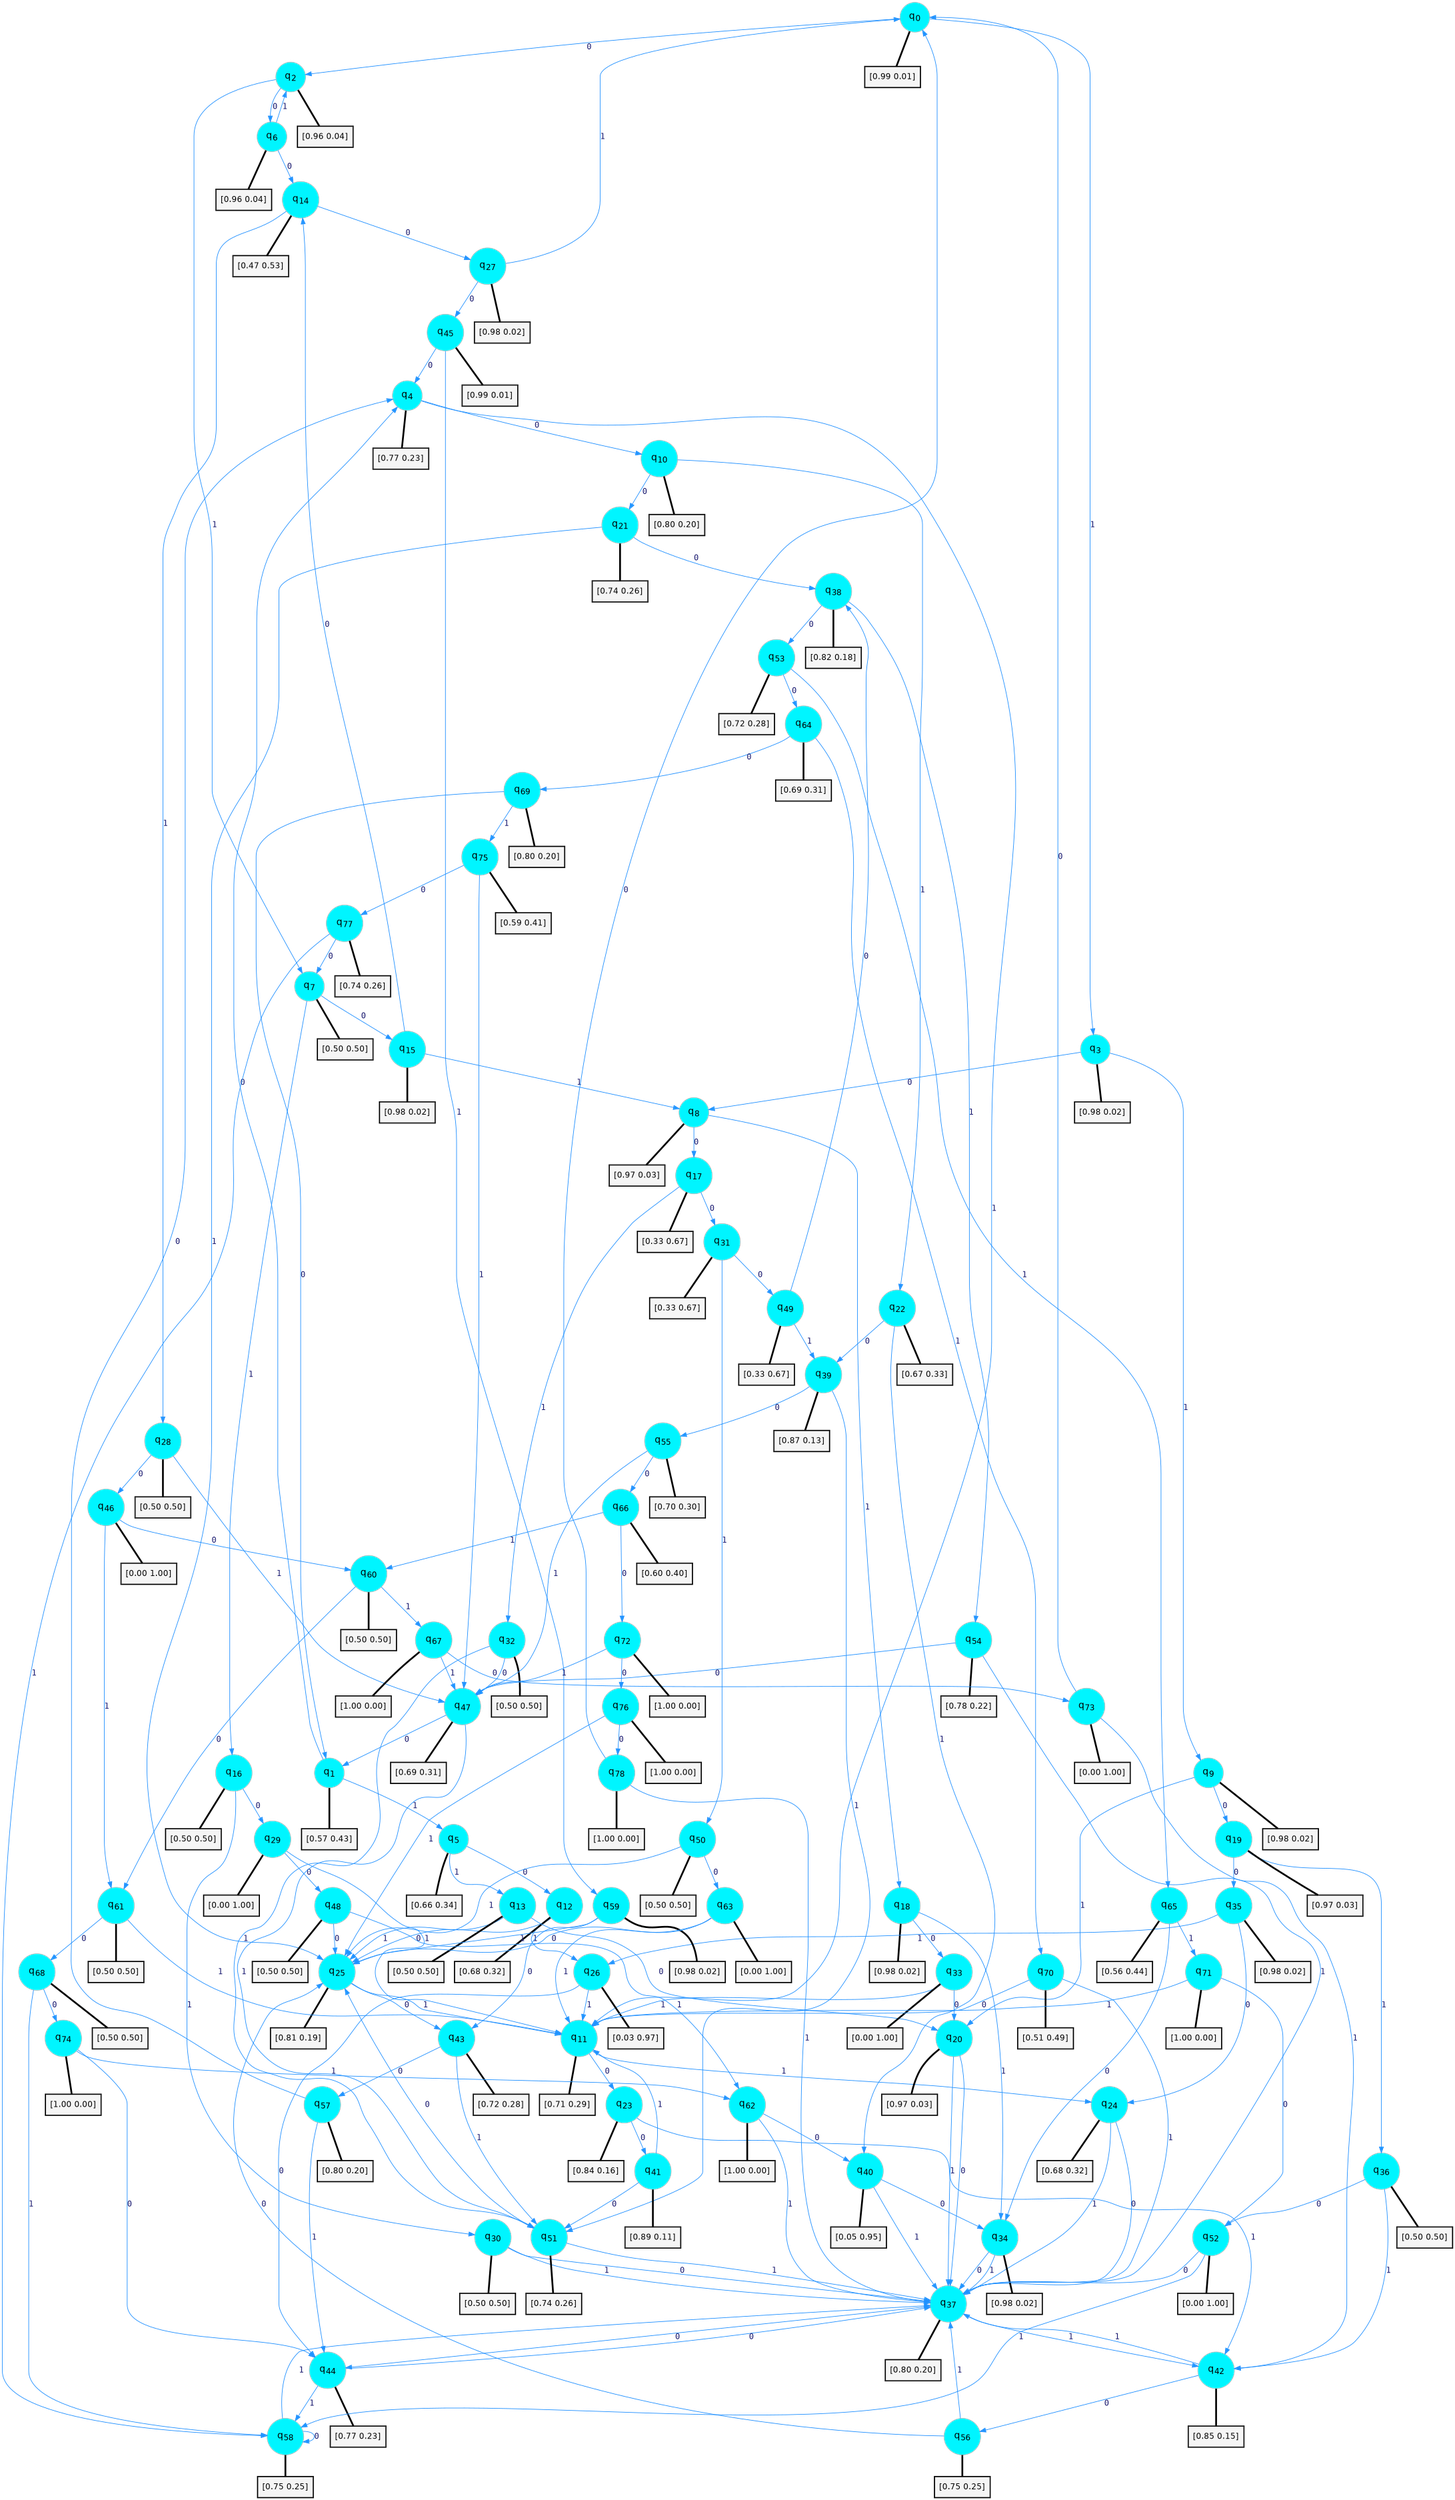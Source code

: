 digraph G {
graph [
bgcolor=transparent, dpi=300, rankdir=TD, size="40,25"];
node [
color=gray, fillcolor=turquoise1, fontcolor=black, fontname=Helvetica, fontsize=16, fontweight=bold, shape=circle, style=filled];
edge [
arrowsize=1, color=dodgerblue1, fontcolor=midnightblue, fontname=courier, fontweight=bold, penwidth=1, style=solid, weight=20];
0[label=<q<SUB>0</SUB>>];
1[label=<q<SUB>1</SUB>>];
2[label=<q<SUB>2</SUB>>];
3[label=<q<SUB>3</SUB>>];
4[label=<q<SUB>4</SUB>>];
5[label=<q<SUB>5</SUB>>];
6[label=<q<SUB>6</SUB>>];
7[label=<q<SUB>7</SUB>>];
8[label=<q<SUB>8</SUB>>];
9[label=<q<SUB>9</SUB>>];
10[label=<q<SUB>10</SUB>>];
11[label=<q<SUB>11</SUB>>];
12[label=<q<SUB>12</SUB>>];
13[label=<q<SUB>13</SUB>>];
14[label=<q<SUB>14</SUB>>];
15[label=<q<SUB>15</SUB>>];
16[label=<q<SUB>16</SUB>>];
17[label=<q<SUB>17</SUB>>];
18[label=<q<SUB>18</SUB>>];
19[label=<q<SUB>19</SUB>>];
20[label=<q<SUB>20</SUB>>];
21[label=<q<SUB>21</SUB>>];
22[label=<q<SUB>22</SUB>>];
23[label=<q<SUB>23</SUB>>];
24[label=<q<SUB>24</SUB>>];
25[label=<q<SUB>25</SUB>>];
26[label=<q<SUB>26</SUB>>];
27[label=<q<SUB>27</SUB>>];
28[label=<q<SUB>28</SUB>>];
29[label=<q<SUB>29</SUB>>];
30[label=<q<SUB>30</SUB>>];
31[label=<q<SUB>31</SUB>>];
32[label=<q<SUB>32</SUB>>];
33[label=<q<SUB>33</SUB>>];
34[label=<q<SUB>34</SUB>>];
35[label=<q<SUB>35</SUB>>];
36[label=<q<SUB>36</SUB>>];
37[label=<q<SUB>37</SUB>>];
38[label=<q<SUB>38</SUB>>];
39[label=<q<SUB>39</SUB>>];
40[label=<q<SUB>40</SUB>>];
41[label=<q<SUB>41</SUB>>];
42[label=<q<SUB>42</SUB>>];
43[label=<q<SUB>43</SUB>>];
44[label=<q<SUB>44</SUB>>];
45[label=<q<SUB>45</SUB>>];
46[label=<q<SUB>46</SUB>>];
47[label=<q<SUB>47</SUB>>];
48[label=<q<SUB>48</SUB>>];
49[label=<q<SUB>49</SUB>>];
50[label=<q<SUB>50</SUB>>];
51[label=<q<SUB>51</SUB>>];
52[label=<q<SUB>52</SUB>>];
53[label=<q<SUB>53</SUB>>];
54[label=<q<SUB>54</SUB>>];
55[label=<q<SUB>55</SUB>>];
56[label=<q<SUB>56</SUB>>];
57[label=<q<SUB>57</SUB>>];
58[label=<q<SUB>58</SUB>>];
59[label=<q<SUB>59</SUB>>];
60[label=<q<SUB>60</SUB>>];
61[label=<q<SUB>61</SUB>>];
62[label=<q<SUB>62</SUB>>];
63[label=<q<SUB>63</SUB>>];
64[label=<q<SUB>64</SUB>>];
65[label=<q<SUB>65</SUB>>];
66[label=<q<SUB>66</SUB>>];
67[label=<q<SUB>67</SUB>>];
68[label=<q<SUB>68</SUB>>];
69[label=<q<SUB>69</SUB>>];
70[label=<q<SUB>70</SUB>>];
71[label=<q<SUB>71</SUB>>];
72[label=<q<SUB>72</SUB>>];
73[label=<q<SUB>73</SUB>>];
74[label=<q<SUB>74</SUB>>];
75[label=<q<SUB>75</SUB>>];
76[label=<q<SUB>76</SUB>>];
77[label=<q<SUB>77</SUB>>];
78[label=<q<SUB>78</SUB>>];
79[label="[0.99 0.01]", shape=box,fontcolor=black, fontname=Helvetica, fontsize=14, penwidth=2, fillcolor=whitesmoke,color=black];
80[label="[0.57 0.43]", shape=box,fontcolor=black, fontname=Helvetica, fontsize=14, penwidth=2, fillcolor=whitesmoke,color=black];
81[label="[0.96 0.04]", shape=box,fontcolor=black, fontname=Helvetica, fontsize=14, penwidth=2, fillcolor=whitesmoke,color=black];
82[label="[0.98 0.02]", shape=box,fontcolor=black, fontname=Helvetica, fontsize=14, penwidth=2, fillcolor=whitesmoke,color=black];
83[label="[0.77 0.23]", shape=box,fontcolor=black, fontname=Helvetica, fontsize=14, penwidth=2, fillcolor=whitesmoke,color=black];
84[label="[0.66 0.34]", shape=box,fontcolor=black, fontname=Helvetica, fontsize=14, penwidth=2, fillcolor=whitesmoke,color=black];
85[label="[0.96 0.04]", shape=box,fontcolor=black, fontname=Helvetica, fontsize=14, penwidth=2, fillcolor=whitesmoke,color=black];
86[label="[0.50 0.50]", shape=box,fontcolor=black, fontname=Helvetica, fontsize=14, penwidth=2, fillcolor=whitesmoke,color=black];
87[label="[0.97 0.03]", shape=box,fontcolor=black, fontname=Helvetica, fontsize=14, penwidth=2, fillcolor=whitesmoke,color=black];
88[label="[0.98 0.02]", shape=box,fontcolor=black, fontname=Helvetica, fontsize=14, penwidth=2, fillcolor=whitesmoke,color=black];
89[label="[0.80 0.20]", shape=box,fontcolor=black, fontname=Helvetica, fontsize=14, penwidth=2, fillcolor=whitesmoke,color=black];
90[label="[0.71 0.29]", shape=box,fontcolor=black, fontname=Helvetica, fontsize=14, penwidth=2, fillcolor=whitesmoke,color=black];
91[label="[0.68 0.32]", shape=box,fontcolor=black, fontname=Helvetica, fontsize=14, penwidth=2, fillcolor=whitesmoke,color=black];
92[label="[0.50 0.50]", shape=box,fontcolor=black, fontname=Helvetica, fontsize=14, penwidth=2, fillcolor=whitesmoke,color=black];
93[label="[0.47 0.53]", shape=box,fontcolor=black, fontname=Helvetica, fontsize=14, penwidth=2, fillcolor=whitesmoke,color=black];
94[label="[0.98 0.02]", shape=box,fontcolor=black, fontname=Helvetica, fontsize=14, penwidth=2, fillcolor=whitesmoke,color=black];
95[label="[0.50 0.50]", shape=box,fontcolor=black, fontname=Helvetica, fontsize=14, penwidth=2, fillcolor=whitesmoke,color=black];
96[label="[0.33 0.67]", shape=box,fontcolor=black, fontname=Helvetica, fontsize=14, penwidth=2, fillcolor=whitesmoke,color=black];
97[label="[0.98 0.02]", shape=box,fontcolor=black, fontname=Helvetica, fontsize=14, penwidth=2, fillcolor=whitesmoke,color=black];
98[label="[0.97 0.03]", shape=box,fontcolor=black, fontname=Helvetica, fontsize=14, penwidth=2, fillcolor=whitesmoke,color=black];
99[label="[0.97 0.03]", shape=box,fontcolor=black, fontname=Helvetica, fontsize=14, penwidth=2, fillcolor=whitesmoke,color=black];
100[label="[0.74 0.26]", shape=box,fontcolor=black, fontname=Helvetica, fontsize=14, penwidth=2, fillcolor=whitesmoke,color=black];
101[label="[0.67 0.33]", shape=box,fontcolor=black, fontname=Helvetica, fontsize=14, penwidth=2, fillcolor=whitesmoke,color=black];
102[label="[0.84 0.16]", shape=box,fontcolor=black, fontname=Helvetica, fontsize=14, penwidth=2, fillcolor=whitesmoke,color=black];
103[label="[0.68 0.32]", shape=box,fontcolor=black, fontname=Helvetica, fontsize=14, penwidth=2, fillcolor=whitesmoke,color=black];
104[label="[0.81 0.19]", shape=box,fontcolor=black, fontname=Helvetica, fontsize=14, penwidth=2, fillcolor=whitesmoke,color=black];
105[label="[0.03 0.97]", shape=box,fontcolor=black, fontname=Helvetica, fontsize=14, penwidth=2, fillcolor=whitesmoke,color=black];
106[label="[0.98 0.02]", shape=box,fontcolor=black, fontname=Helvetica, fontsize=14, penwidth=2, fillcolor=whitesmoke,color=black];
107[label="[0.50 0.50]", shape=box,fontcolor=black, fontname=Helvetica, fontsize=14, penwidth=2, fillcolor=whitesmoke,color=black];
108[label="[0.00 1.00]", shape=box,fontcolor=black, fontname=Helvetica, fontsize=14, penwidth=2, fillcolor=whitesmoke,color=black];
109[label="[0.50 0.50]", shape=box,fontcolor=black, fontname=Helvetica, fontsize=14, penwidth=2, fillcolor=whitesmoke,color=black];
110[label="[0.33 0.67]", shape=box,fontcolor=black, fontname=Helvetica, fontsize=14, penwidth=2, fillcolor=whitesmoke,color=black];
111[label="[0.50 0.50]", shape=box,fontcolor=black, fontname=Helvetica, fontsize=14, penwidth=2, fillcolor=whitesmoke,color=black];
112[label="[0.00 1.00]", shape=box,fontcolor=black, fontname=Helvetica, fontsize=14, penwidth=2, fillcolor=whitesmoke,color=black];
113[label="[0.98 0.02]", shape=box,fontcolor=black, fontname=Helvetica, fontsize=14, penwidth=2, fillcolor=whitesmoke,color=black];
114[label="[0.98 0.02]", shape=box,fontcolor=black, fontname=Helvetica, fontsize=14, penwidth=2, fillcolor=whitesmoke,color=black];
115[label="[0.50 0.50]", shape=box,fontcolor=black, fontname=Helvetica, fontsize=14, penwidth=2, fillcolor=whitesmoke,color=black];
116[label="[0.80 0.20]", shape=box,fontcolor=black, fontname=Helvetica, fontsize=14, penwidth=2, fillcolor=whitesmoke,color=black];
117[label="[0.82 0.18]", shape=box,fontcolor=black, fontname=Helvetica, fontsize=14, penwidth=2, fillcolor=whitesmoke,color=black];
118[label="[0.87 0.13]", shape=box,fontcolor=black, fontname=Helvetica, fontsize=14, penwidth=2, fillcolor=whitesmoke,color=black];
119[label="[0.05 0.95]", shape=box,fontcolor=black, fontname=Helvetica, fontsize=14, penwidth=2, fillcolor=whitesmoke,color=black];
120[label="[0.89 0.11]", shape=box,fontcolor=black, fontname=Helvetica, fontsize=14, penwidth=2, fillcolor=whitesmoke,color=black];
121[label="[0.85 0.15]", shape=box,fontcolor=black, fontname=Helvetica, fontsize=14, penwidth=2, fillcolor=whitesmoke,color=black];
122[label="[0.72 0.28]", shape=box,fontcolor=black, fontname=Helvetica, fontsize=14, penwidth=2, fillcolor=whitesmoke,color=black];
123[label="[0.77 0.23]", shape=box,fontcolor=black, fontname=Helvetica, fontsize=14, penwidth=2, fillcolor=whitesmoke,color=black];
124[label="[0.99 0.01]", shape=box,fontcolor=black, fontname=Helvetica, fontsize=14, penwidth=2, fillcolor=whitesmoke,color=black];
125[label="[0.00 1.00]", shape=box,fontcolor=black, fontname=Helvetica, fontsize=14, penwidth=2, fillcolor=whitesmoke,color=black];
126[label="[0.69 0.31]", shape=box,fontcolor=black, fontname=Helvetica, fontsize=14, penwidth=2, fillcolor=whitesmoke,color=black];
127[label="[0.50 0.50]", shape=box,fontcolor=black, fontname=Helvetica, fontsize=14, penwidth=2, fillcolor=whitesmoke,color=black];
128[label="[0.33 0.67]", shape=box,fontcolor=black, fontname=Helvetica, fontsize=14, penwidth=2, fillcolor=whitesmoke,color=black];
129[label="[0.50 0.50]", shape=box,fontcolor=black, fontname=Helvetica, fontsize=14, penwidth=2, fillcolor=whitesmoke,color=black];
130[label="[0.74 0.26]", shape=box,fontcolor=black, fontname=Helvetica, fontsize=14, penwidth=2, fillcolor=whitesmoke,color=black];
131[label="[0.00 1.00]", shape=box,fontcolor=black, fontname=Helvetica, fontsize=14, penwidth=2, fillcolor=whitesmoke,color=black];
132[label="[0.72 0.28]", shape=box,fontcolor=black, fontname=Helvetica, fontsize=14, penwidth=2, fillcolor=whitesmoke,color=black];
133[label="[0.78 0.22]", shape=box,fontcolor=black, fontname=Helvetica, fontsize=14, penwidth=2, fillcolor=whitesmoke,color=black];
134[label="[0.70 0.30]", shape=box,fontcolor=black, fontname=Helvetica, fontsize=14, penwidth=2, fillcolor=whitesmoke,color=black];
135[label="[0.75 0.25]", shape=box,fontcolor=black, fontname=Helvetica, fontsize=14, penwidth=2, fillcolor=whitesmoke,color=black];
136[label="[0.80 0.20]", shape=box,fontcolor=black, fontname=Helvetica, fontsize=14, penwidth=2, fillcolor=whitesmoke,color=black];
137[label="[0.75 0.25]", shape=box,fontcolor=black, fontname=Helvetica, fontsize=14, penwidth=2, fillcolor=whitesmoke,color=black];
138[label="[0.98 0.02]", shape=box,fontcolor=black, fontname=Helvetica, fontsize=14, penwidth=2, fillcolor=whitesmoke,color=black];
139[label="[0.50 0.50]", shape=box,fontcolor=black, fontname=Helvetica, fontsize=14, penwidth=2, fillcolor=whitesmoke,color=black];
140[label="[0.50 0.50]", shape=box,fontcolor=black, fontname=Helvetica, fontsize=14, penwidth=2, fillcolor=whitesmoke,color=black];
141[label="[1.00 0.00]", shape=box,fontcolor=black, fontname=Helvetica, fontsize=14, penwidth=2, fillcolor=whitesmoke,color=black];
142[label="[0.00 1.00]", shape=box,fontcolor=black, fontname=Helvetica, fontsize=14, penwidth=2, fillcolor=whitesmoke,color=black];
143[label="[0.69 0.31]", shape=box,fontcolor=black, fontname=Helvetica, fontsize=14, penwidth=2, fillcolor=whitesmoke,color=black];
144[label="[0.56 0.44]", shape=box,fontcolor=black, fontname=Helvetica, fontsize=14, penwidth=2, fillcolor=whitesmoke,color=black];
145[label="[0.60 0.40]", shape=box,fontcolor=black, fontname=Helvetica, fontsize=14, penwidth=2, fillcolor=whitesmoke,color=black];
146[label="[1.00 0.00]", shape=box,fontcolor=black, fontname=Helvetica, fontsize=14, penwidth=2, fillcolor=whitesmoke,color=black];
147[label="[0.50 0.50]", shape=box,fontcolor=black, fontname=Helvetica, fontsize=14, penwidth=2, fillcolor=whitesmoke,color=black];
148[label="[0.80 0.20]", shape=box,fontcolor=black, fontname=Helvetica, fontsize=14, penwidth=2, fillcolor=whitesmoke,color=black];
149[label="[0.51 0.49]", shape=box,fontcolor=black, fontname=Helvetica, fontsize=14, penwidth=2, fillcolor=whitesmoke,color=black];
150[label="[1.00 0.00]", shape=box,fontcolor=black, fontname=Helvetica, fontsize=14, penwidth=2, fillcolor=whitesmoke,color=black];
151[label="[1.00 0.00]", shape=box,fontcolor=black, fontname=Helvetica, fontsize=14, penwidth=2, fillcolor=whitesmoke,color=black];
152[label="[0.00 1.00]", shape=box,fontcolor=black, fontname=Helvetica, fontsize=14, penwidth=2, fillcolor=whitesmoke,color=black];
153[label="[1.00 0.00]", shape=box,fontcolor=black, fontname=Helvetica, fontsize=14, penwidth=2, fillcolor=whitesmoke,color=black];
154[label="[0.59 0.41]", shape=box,fontcolor=black, fontname=Helvetica, fontsize=14, penwidth=2, fillcolor=whitesmoke,color=black];
155[label="[1.00 0.00]", shape=box,fontcolor=black, fontname=Helvetica, fontsize=14, penwidth=2, fillcolor=whitesmoke,color=black];
156[label="[0.74 0.26]", shape=box,fontcolor=black, fontname=Helvetica, fontsize=14, penwidth=2, fillcolor=whitesmoke,color=black];
157[label="[1.00 0.00]", shape=box,fontcolor=black, fontname=Helvetica, fontsize=14, penwidth=2, fillcolor=whitesmoke,color=black];
0->2 [label=0];
0->3 [label=1];
0->79 [arrowhead=none, penwidth=3,color=black];
1->4 [label=0];
1->5 [label=1];
1->80 [arrowhead=none, penwidth=3,color=black];
2->6 [label=0];
2->7 [label=1];
2->81 [arrowhead=none, penwidth=3,color=black];
3->8 [label=0];
3->9 [label=1];
3->82 [arrowhead=none, penwidth=3,color=black];
4->10 [label=0];
4->11 [label=1];
4->83 [arrowhead=none, penwidth=3,color=black];
5->12 [label=0];
5->13 [label=1];
5->84 [arrowhead=none, penwidth=3,color=black];
6->14 [label=0];
6->2 [label=1];
6->85 [arrowhead=none, penwidth=3,color=black];
7->15 [label=0];
7->16 [label=1];
7->86 [arrowhead=none, penwidth=3,color=black];
8->17 [label=0];
8->18 [label=1];
8->87 [arrowhead=none, penwidth=3,color=black];
9->19 [label=0];
9->20 [label=1];
9->88 [arrowhead=none, penwidth=3,color=black];
10->21 [label=0];
10->22 [label=1];
10->89 [arrowhead=none, penwidth=3,color=black];
11->23 [label=0];
11->24 [label=1];
11->90 [arrowhead=none, penwidth=3,color=black];
12->25 [label=0];
12->26 [label=1];
12->91 [arrowhead=none, penwidth=3,color=black];
13->20 [label=0];
13->25 [label=1];
13->92 [arrowhead=none, penwidth=3,color=black];
14->27 [label=0];
14->28 [label=1];
14->93 [arrowhead=none, penwidth=3,color=black];
15->14 [label=0];
15->8 [label=1];
15->94 [arrowhead=none, penwidth=3,color=black];
16->29 [label=0];
16->30 [label=1];
16->95 [arrowhead=none, penwidth=3,color=black];
17->31 [label=0];
17->32 [label=1];
17->96 [arrowhead=none, penwidth=3,color=black];
18->33 [label=0];
18->34 [label=1];
18->97 [arrowhead=none, penwidth=3,color=black];
19->35 [label=0];
19->36 [label=1];
19->98 [arrowhead=none, penwidth=3,color=black];
20->37 [label=0];
20->37 [label=1];
20->99 [arrowhead=none, penwidth=3,color=black];
21->38 [label=0];
21->25 [label=1];
21->100 [arrowhead=none, penwidth=3,color=black];
22->39 [label=0];
22->40 [label=1];
22->101 [arrowhead=none, penwidth=3,color=black];
23->41 [label=0];
23->42 [label=1];
23->102 [arrowhead=none, penwidth=3,color=black];
24->37 [label=0];
24->37 [label=1];
24->103 [arrowhead=none, penwidth=3,color=black];
25->43 [label=0];
25->11 [label=1];
25->104 [arrowhead=none, penwidth=3,color=black];
26->44 [label=0];
26->11 [label=1];
26->105 [arrowhead=none, penwidth=3,color=black];
27->45 [label=0];
27->0 [label=1];
27->106 [arrowhead=none, penwidth=3,color=black];
28->46 [label=0];
28->47 [label=1];
28->107 [arrowhead=none, penwidth=3,color=black];
29->48 [label=0];
29->11 [label=1];
29->108 [arrowhead=none, penwidth=3,color=black];
30->37 [label=0];
30->37 [label=1];
30->109 [arrowhead=none, penwidth=3,color=black];
31->49 [label=0];
31->50 [label=1];
31->110 [arrowhead=none, penwidth=3,color=black];
32->47 [label=0];
32->51 [label=1];
32->111 [arrowhead=none, penwidth=3,color=black];
33->20 [label=0];
33->11 [label=1];
33->112 [arrowhead=none, penwidth=3,color=black];
34->37 [label=0];
34->37 [label=1];
34->113 [arrowhead=none, penwidth=3,color=black];
35->24 [label=0];
35->26 [label=1];
35->114 [arrowhead=none, penwidth=3,color=black];
36->52 [label=0];
36->42 [label=1];
36->115 [arrowhead=none, penwidth=3,color=black];
37->44 [label=0];
37->42 [label=1];
37->116 [arrowhead=none, penwidth=3,color=black];
38->53 [label=0];
38->54 [label=1];
38->117 [arrowhead=none, penwidth=3,color=black];
39->55 [label=0];
39->51 [label=1];
39->118 [arrowhead=none, penwidth=3,color=black];
40->34 [label=0];
40->37 [label=1];
40->119 [arrowhead=none, penwidth=3,color=black];
41->51 [label=0];
41->11 [label=1];
41->120 [arrowhead=none, penwidth=3,color=black];
42->56 [label=0];
42->37 [label=1];
42->121 [arrowhead=none, penwidth=3,color=black];
43->57 [label=0];
43->51 [label=1];
43->122 [arrowhead=none, penwidth=3,color=black];
44->37 [label=0];
44->58 [label=1];
44->123 [arrowhead=none, penwidth=3,color=black];
45->4 [label=0];
45->59 [label=1];
45->124 [arrowhead=none, penwidth=3,color=black];
46->60 [label=0];
46->61 [label=1];
46->125 [arrowhead=none, penwidth=3,color=black];
47->1 [label=0];
47->51 [label=1];
47->126 [arrowhead=none, penwidth=3,color=black];
48->25 [label=0];
48->62 [label=1];
48->127 [arrowhead=none, penwidth=3,color=black];
49->38 [label=0];
49->39 [label=1];
49->128 [arrowhead=none, penwidth=3,color=black];
50->63 [label=0];
50->25 [label=1];
50->129 [arrowhead=none, penwidth=3,color=black];
51->25 [label=0];
51->37 [label=1];
51->130 [arrowhead=none, penwidth=3,color=black];
52->37 [label=0];
52->58 [label=1];
52->131 [arrowhead=none, penwidth=3,color=black];
53->64 [label=0];
53->65 [label=1];
53->132 [arrowhead=none, penwidth=3,color=black];
54->47 [label=0];
54->37 [label=1];
54->133 [arrowhead=none, penwidth=3,color=black];
55->66 [label=0];
55->47 [label=1];
55->134 [arrowhead=none, penwidth=3,color=black];
56->25 [label=0];
56->37 [label=1];
56->135 [arrowhead=none, penwidth=3,color=black];
57->4 [label=0];
57->44 [label=1];
57->136 [arrowhead=none, penwidth=3,color=black];
58->58 [label=0];
58->37 [label=1];
58->137 [arrowhead=none, penwidth=3,color=black];
59->43 [label=0];
59->25 [label=1];
59->138 [arrowhead=none, penwidth=3,color=black];
60->61 [label=0];
60->67 [label=1];
60->139 [arrowhead=none, penwidth=3,color=black];
61->68 [label=0];
61->11 [label=1];
61->140 [arrowhead=none, penwidth=3,color=black];
62->40 [label=0];
62->37 [label=1];
62->141 [arrowhead=none, penwidth=3,color=black];
63->25 [label=0];
63->11 [label=1];
63->142 [arrowhead=none, penwidth=3,color=black];
64->69 [label=0];
64->70 [label=1];
64->143 [arrowhead=none, penwidth=3,color=black];
65->34 [label=0];
65->71 [label=1];
65->144 [arrowhead=none, penwidth=3,color=black];
66->72 [label=0];
66->60 [label=1];
66->145 [arrowhead=none, penwidth=3,color=black];
67->73 [label=0];
67->47 [label=1];
67->146 [arrowhead=none, penwidth=3,color=black];
68->74 [label=0];
68->58 [label=1];
68->147 [arrowhead=none, penwidth=3,color=black];
69->1 [label=0];
69->75 [label=1];
69->148 [arrowhead=none, penwidth=3,color=black];
70->11 [label=0];
70->37 [label=1];
70->149 [arrowhead=none, penwidth=3,color=black];
71->52 [label=0];
71->11 [label=1];
71->150 [arrowhead=none, penwidth=3,color=black];
72->76 [label=0];
72->47 [label=1];
72->151 [arrowhead=none, penwidth=3,color=black];
73->0 [label=0];
73->42 [label=1];
73->152 [arrowhead=none, penwidth=3,color=black];
74->44 [label=0];
74->62 [label=1];
74->153 [arrowhead=none, penwidth=3,color=black];
75->77 [label=0];
75->47 [label=1];
75->154 [arrowhead=none, penwidth=3,color=black];
76->78 [label=0];
76->25 [label=1];
76->155 [arrowhead=none, penwidth=3,color=black];
77->7 [label=0];
77->58 [label=1];
77->156 [arrowhead=none, penwidth=3,color=black];
78->0 [label=0];
78->37 [label=1];
78->157 [arrowhead=none, penwidth=3,color=black];
}
